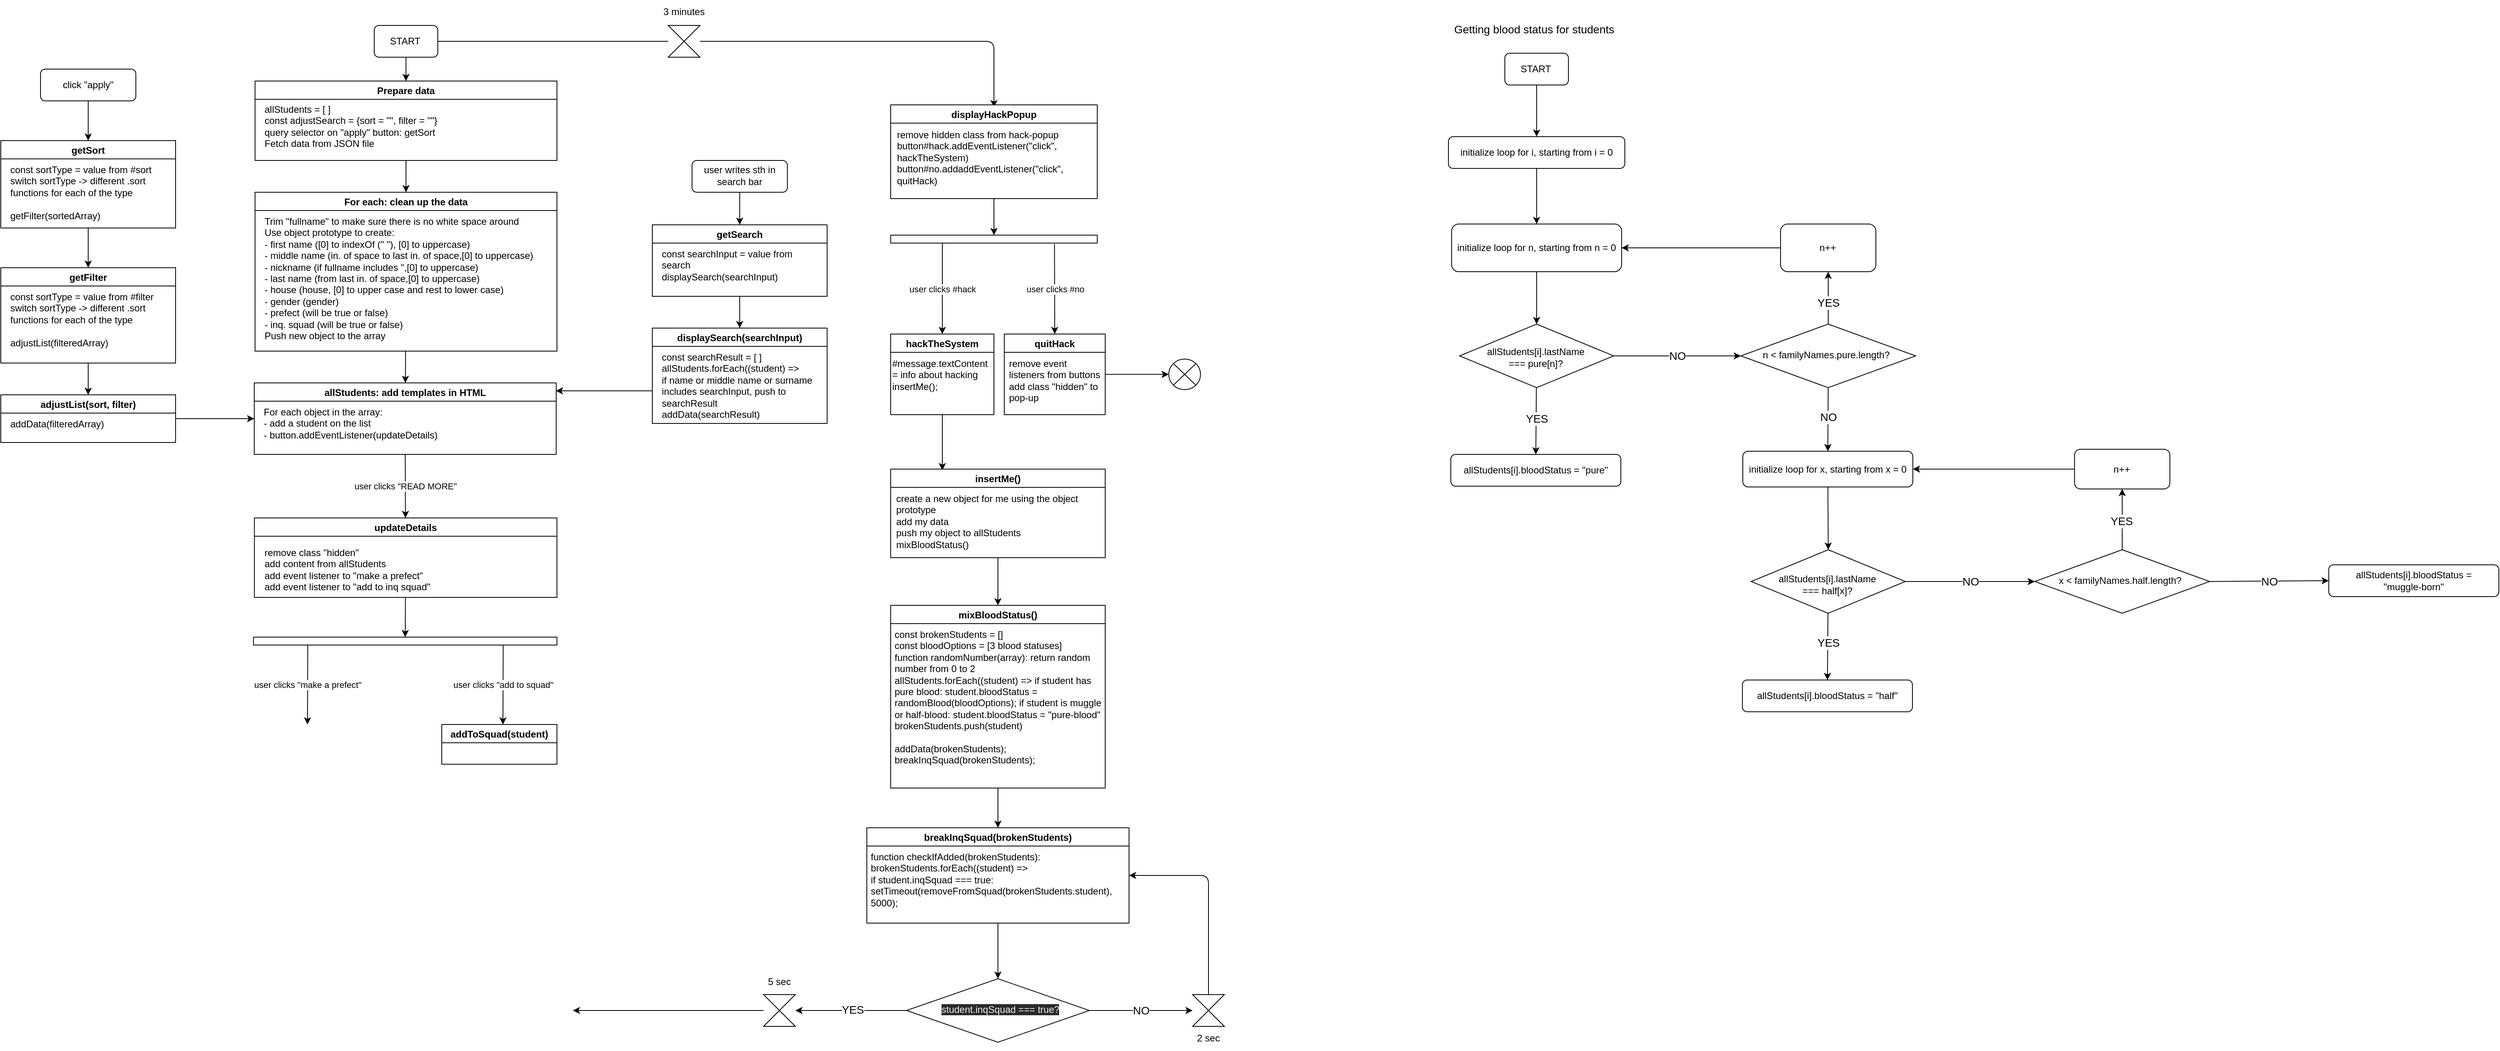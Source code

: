 <mxfile>
    <diagram id="p76yIHVkMcjjHIO2uy8P" name="Page-1">
        <mxGraphModel dx="607" dy="519" grid="1" gridSize="10" guides="1" tooltips="1" connect="1" arrows="1" fold="1" page="1" pageScale="1" pageWidth="2339" pageHeight="3300" math="0" shadow="0">
            <root>
                <mxCell id="0"/>
                <mxCell id="1" parent="0"/>
                <mxCell id="127" style="edgeStyle=none;html=1;startArrow=none;entryX=0.5;entryY=0.025;entryDx=0;entryDy=0;entryPerimeter=0;" edge="1" parent="1" source="128" target="131">
                    <mxGeometry relative="1" as="geometry">
                        <mxPoint x="1290" y="140" as="targetPoint"/>
                        <Array as="points">
                            <mxPoint x="1290" y="70"/>
                        </Array>
                    </mxGeometry>
                </mxCell>
                <mxCell id="3" value="" style="rounded=1;whiteSpace=wrap;html=1;" parent="1" vertex="1">
                    <mxGeometry x="510" y="50" width="80" height="40" as="geometry"/>
                </mxCell>
                <mxCell id="4" value="START" style="text;html=1;strokeColor=none;fillColor=none;align=center;verticalAlign=middle;whiteSpace=wrap;rounded=0;" parent="1" vertex="1">
                    <mxGeometry x="519" y="55" width="60" height="30" as="geometry"/>
                </mxCell>
                <mxCell id="5" value="" style="endArrow=classic;html=1;exitX=0.5;exitY=1;exitDx=0;exitDy=0;" parent="1" source="3" target="6" edge="1">
                    <mxGeometry width="50" height="50" relative="1" as="geometry">
                        <mxPoint x="550" y="250" as="sourcePoint"/>
                        <mxPoint x="550" y="170" as="targetPoint"/>
                    </mxGeometry>
                </mxCell>
                <mxCell id="8" style="edgeStyle=none;html=1;" parent="1" source="6" target="9" edge="1">
                    <mxGeometry relative="1" as="geometry">
                        <mxPoint x="550" y="270" as="targetPoint"/>
                    </mxGeometry>
                </mxCell>
                <mxCell id="6" value="Prepare data" style="swimlane;" parent="1" vertex="1">
                    <mxGeometry x="360" y="120" width="380" height="100" as="geometry"/>
                </mxCell>
                <mxCell id="7" value="allStudents = [ ]&lt;br&gt;const adjustSearch = {sort = &quot;&quot;, filter = &quot;&quot;}&lt;br&gt;query selector on &quot;apply&quot; button: getSort&lt;br&gt;Fetch data from JSON file" style="text;html=1;strokeColor=none;fillColor=none;align=left;verticalAlign=top;whiteSpace=wrap;rounded=0;" parent="6" vertex="1">
                    <mxGeometry x="10" y="22" width="360" height="68" as="geometry"/>
                </mxCell>
                <mxCell id="12" style="edgeStyle=none;html=1;" parent="1" source="9" target="13" edge="1">
                    <mxGeometry relative="1" as="geometry">
                        <mxPoint x="550" y="490" as="targetPoint"/>
                    </mxGeometry>
                </mxCell>
                <mxCell id="9" value="For each: clean up the data" style="swimlane;" parent="1" vertex="1">
                    <mxGeometry x="360" y="260" width="380" height="200" as="geometry"/>
                </mxCell>
                <mxCell id="11" value="Trim &quot;fullname&quot; to make sure there is no white space around&lt;br&gt;Use object prototype to create:&lt;br&gt;- first name ([0] to indexOf (&quot; &quot;), [0] to uppercase)&lt;br&gt;- middle name (in. of space to last in. of space,[0] to uppercase)&lt;br&gt;- nickname (if fullname includes &quot;,[0] to uppercase)&lt;br&gt;- last name (from last in. of space,[0] to uppercase)&lt;br&gt;- house (house, [0] to upper case and rest to lower case)&lt;br&gt;- gender (gender)&lt;br&gt;- prefect (will be true or false)&lt;br&gt;- inq. squad (will be true or false)&lt;br&gt;Push new object to the array" style="text;html=1;strokeColor=none;fillColor=none;align=left;verticalAlign=top;whiteSpace=wrap;rounded=0;" parent="9" vertex="1">
                    <mxGeometry x="10" y="23" width="361" height="170" as="geometry"/>
                </mxCell>
                <mxCell id="13" value="allStudents: add templates in HTML" style="swimlane;" parent="1" vertex="1">
                    <mxGeometry x="359" y="500" width="380" height="90" as="geometry"/>
                </mxCell>
                <mxCell id="14" value="&lt;font face=&quot;helvetica&quot;&gt;For each object in the array:&lt;br&gt;- add a student on the list&lt;br&gt;- button.addEventListener(updateDetails)&lt;br&gt;&lt;/font&gt;" style="text;whiteSpace=wrap;html=1;" parent="13" vertex="1">
                    <mxGeometry x="10" y="23" width="360" height="57" as="geometry"/>
                </mxCell>
                <mxCell id="19" value="" style="endArrow=classic;html=1;exitX=0.5;exitY=1;exitDx=0;exitDy=0;" parent="1" source="13" target="22" edge="1">
                    <mxGeometry relative="1" as="geometry">
                        <mxPoint x="550" y="640" as="sourcePoint"/>
                        <mxPoint x="549.6" y="700" as="targetPoint"/>
                    </mxGeometry>
                </mxCell>
                <mxCell id="20" value="user clicks &quot;READ MORE&quot;" style="edgeLabel;resizable=0;html=1;align=center;verticalAlign=middle;" parent="19" connectable="0" vertex="1">
                    <mxGeometry relative="1" as="geometry"/>
                </mxCell>
                <mxCell id="55" style="edgeStyle=none;html=1;entryX=0.5;entryY=0;entryDx=0;entryDy=0;" parent="1" source="22" target="57" edge="1">
                    <mxGeometry relative="1" as="geometry">
                        <mxPoint x="550" y="810" as="targetPoint"/>
                    </mxGeometry>
                </mxCell>
                <mxCell id="22" value="updateDetails" style="swimlane;" parent="1" vertex="1">
                    <mxGeometry x="359.2" y="670" width="380.8" height="100" as="geometry"/>
                </mxCell>
                <mxCell id="23" value="remove class &quot;hidden&quot;&lt;br&gt;add content from allStudents&lt;br&gt;add event listener to &quot;make a prefect&quot;&lt;br&gt;add event listener to &quot;add to inq squad&quot;" style="text;html=1;strokeColor=none;fillColor=none;align=left;verticalAlign=top;whiteSpace=wrap;rounded=0;" parent="22" vertex="1">
                    <mxGeometry x="10.8" y="30" width="359.2" height="60" as="geometry"/>
                </mxCell>
                <mxCell id="32" style="edgeStyle=none;html=1;entryX=0.5;entryY=0;entryDx=0;entryDy=0;" parent="1" source="30" target="33" edge="1">
                    <mxGeometry relative="1" as="geometry">
                        <mxPoint x="120" y="375" as="targetPoint"/>
                    </mxGeometry>
                </mxCell>
                <mxCell id="30" value="getSort" style="swimlane;" parent="1" vertex="1">
                    <mxGeometry x="40" y="195" width="220" height="110" as="geometry"/>
                </mxCell>
                <mxCell id="31" value="const sortType = value from #sort&lt;br&gt;switch sortType -&amp;gt; different .sort functions for each of the type&lt;br&gt;&lt;br&gt;getFilter(sortedArray)" style="text;html=1;strokeColor=none;fillColor=none;align=left;verticalAlign=top;whiteSpace=wrap;rounded=0;" parent="30" vertex="1">
                    <mxGeometry x="10" y="23" width="200" height="87" as="geometry"/>
                </mxCell>
                <mxCell id="35" style="edgeStyle=none;html=1;entryX=0.5;entryY=0;entryDx=0;entryDy=0;" parent="1" source="33" target="36" edge="1">
                    <mxGeometry relative="1" as="geometry">
                        <mxPoint x="120" y="555" as="targetPoint"/>
                    </mxGeometry>
                </mxCell>
                <mxCell id="33" value="getFilter" style="swimlane;" parent="1" vertex="1">
                    <mxGeometry x="40" y="355" width="220" height="120" as="geometry"/>
                </mxCell>
                <mxCell id="34" value="const sortType = value from #filter&lt;br&gt;switch sortType -&amp;gt; different .sort functions for each of the type&lt;br&gt;&lt;br&gt;adjustList(filteredArray)" style="text;html=1;strokeColor=none;fillColor=none;align=left;verticalAlign=top;whiteSpace=wrap;rounded=0;" parent="33" vertex="1">
                    <mxGeometry x="10" y="23" width="200" height="97" as="geometry"/>
                </mxCell>
                <mxCell id="42" style="edgeStyle=none;html=1;entryX=0;entryY=0.5;entryDx=0;entryDy=0;" parent="1" source="36" target="13" edge="1">
                    <mxGeometry relative="1" as="geometry"/>
                </mxCell>
                <mxCell id="36" value="adjustList(sort, filter)" style="swimlane;startSize=23;" parent="1" vertex="1">
                    <mxGeometry x="40" y="515" width="220" height="60" as="geometry"/>
                </mxCell>
                <mxCell id="37" value="addData(filteredArray)" style="text;html=1;strokeColor=none;fillColor=none;align=left;verticalAlign=top;whiteSpace=wrap;rounded=0;" parent="36" vertex="1">
                    <mxGeometry x="10" y="23" width="200" height="27" as="geometry"/>
                </mxCell>
                <mxCell id="41" style="edgeStyle=none;html=1;entryX=0.5;entryY=0;entryDx=0;entryDy=0;" parent="1" source="39" target="30" edge="1">
                    <mxGeometry relative="1" as="geometry"/>
                </mxCell>
                <mxCell id="39" value="" style="rounded=1;whiteSpace=wrap;html=1;" parent="1" vertex="1">
                    <mxGeometry x="90" y="105" width="120" height="40" as="geometry"/>
                </mxCell>
                <mxCell id="40" value="click &quot;apply&quot;" style="text;html=1;strokeColor=none;fillColor=none;align=center;verticalAlign=middle;whiteSpace=wrap;rounded=0;" parent="1" vertex="1">
                    <mxGeometry x="100" y="110" width="100" height="30" as="geometry"/>
                </mxCell>
                <mxCell id="43" style="edgeStyle=none;html=1;entryX=0.5;entryY=0;entryDx=0;entryDy=0;" parent="1" edge="1">
                    <mxGeometry relative="1" as="geometry">
                        <mxPoint x="970" y="431" as="targetPoint"/>
                        <mxPoint x="970" y="391" as="sourcePoint"/>
                    </mxGeometry>
                </mxCell>
                <mxCell id="44" value="getSearch" style="swimlane;" parent="1" vertex="1">
                    <mxGeometry x="860" y="301" width="220" height="90" as="geometry"/>
                </mxCell>
                <mxCell id="45" value="const searchInput = value from search&lt;br&gt;displaySearch(searchInput)" style="text;html=1;strokeColor=none;fillColor=none;align=left;verticalAlign=top;whiteSpace=wrap;rounded=0;" parent="44" vertex="1">
                    <mxGeometry x="10" y="23" width="200" height="70" as="geometry"/>
                </mxCell>
                <mxCell id="54" style="edgeStyle=none;html=1;entryX=0.999;entryY=0.111;entryDx=0;entryDy=0;entryPerimeter=0;" parent="1" target="13" edge="1">
                    <mxGeometry relative="1" as="geometry">
                        <mxPoint x="860" y="510" as="sourcePoint"/>
                        <mxPoint x="750" y="510" as="targetPoint"/>
                    </mxGeometry>
                </mxCell>
                <mxCell id="47" value="displaySearch(searchInput)" style="swimlane;" parent="1" vertex="1">
                    <mxGeometry x="860" y="431" width="220" height="120" as="geometry"/>
                </mxCell>
                <mxCell id="48" value="const searchResult = [ ]&lt;br&gt;allStudents.forEach((student) =&amp;gt;&lt;br&gt;if name or middle name or surname includes searchInput, push to searchResult&lt;br&gt;addData(searchResult)" style="text;html=1;strokeColor=none;fillColor=none;align=left;verticalAlign=top;whiteSpace=wrap;rounded=0;" parent="47" vertex="1">
                    <mxGeometry x="10" y="23" width="200" height="97" as="geometry"/>
                </mxCell>
                <mxCell id="51" style="edgeStyle=none;html=1;entryX=0.5;entryY=0;entryDx=0;entryDy=0;" parent="1" source="52" edge="1">
                    <mxGeometry relative="1" as="geometry">
                        <mxPoint x="970" y="301" as="targetPoint"/>
                    </mxGeometry>
                </mxCell>
                <mxCell id="52" value="" style="rounded=1;whiteSpace=wrap;html=1;" parent="1" vertex="1">
                    <mxGeometry x="910" y="220" width="120" height="40" as="geometry"/>
                </mxCell>
                <mxCell id="53" value="user writes sth in search bar" style="text;html=1;strokeColor=none;fillColor=none;align=center;verticalAlign=middle;whiteSpace=wrap;rounded=0;" parent="1" vertex="1">
                    <mxGeometry x="920" y="224" width="100" height="30" as="geometry"/>
                </mxCell>
                <mxCell id="57" value="" style="rounded=0;whiteSpace=wrap;html=1;" parent="1" vertex="1">
                    <mxGeometry x="358" y="820" width="382" height="10" as="geometry"/>
                </mxCell>
                <mxCell id="58" value="" style="endArrow=classic;html=1;exitX=0.137;exitY=1;exitDx=0;exitDy=0;exitPerimeter=0;" parent="1" edge="1">
                    <mxGeometry relative="1" as="geometry">
                        <mxPoint x="426.334" y="830" as="sourcePoint"/>
                        <mxPoint x="426" y="930" as="targetPoint"/>
                    </mxGeometry>
                </mxCell>
                <mxCell id="59" value="user clicks &quot;make a prefect&quot;" style="edgeLabel;resizable=0;html=1;align=center;verticalAlign=middle;" parent="58" connectable="0" vertex="1">
                    <mxGeometry relative="1" as="geometry"/>
                </mxCell>
                <mxCell id="60" value="" style="endArrow=classic;html=1;exitX=0.137;exitY=1;exitDx=0;exitDy=0;exitPerimeter=0;" parent="1" edge="1">
                    <mxGeometry relative="1" as="geometry">
                        <mxPoint x="672.334" y="830" as="sourcePoint"/>
                        <mxPoint x="672.0" y="930" as="targetPoint"/>
                    </mxGeometry>
                </mxCell>
                <mxCell id="61" value="user clicks &quot;add to squad&quot;" style="edgeLabel;resizable=0;html=1;align=center;verticalAlign=middle;" parent="60" connectable="0" vertex="1">
                    <mxGeometry relative="1" as="geometry"/>
                </mxCell>
                <mxCell id="62" value="&lt;font style=&quot;font-size: 14px&quot;&gt;Getting blood status for students&lt;/font&gt;" style="text;html=1;strokeColor=none;fillColor=none;align=center;verticalAlign=middle;whiteSpace=wrap;rounded=0;" parent="1" vertex="1">
                    <mxGeometry x="1860" y="40" width="220" height="30" as="geometry"/>
                </mxCell>
                <mxCell id="66" style="edgeStyle=none;html=1;fontSize=14;entryX=0.5;entryY=0;entryDx=0;entryDy=0;" parent="1" source="64" target="68" edge="1">
                    <mxGeometry relative="1" as="geometry">
                        <mxPoint x="1970" y="180" as="targetPoint"/>
                    </mxGeometry>
                </mxCell>
                <mxCell id="64" value="" style="rounded=1;whiteSpace=wrap;html=1;" parent="1" vertex="1">
                    <mxGeometry x="1933" y="85" width="80" height="40" as="geometry"/>
                </mxCell>
                <mxCell id="65" value="START" style="text;html=1;strokeColor=none;fillColor=none;align=center;verticalAlign=middle;whiteSpace=wrap;rounded=0;" parent="1" vertex="1">
                    <mxGeometry x="1942" y="90" width="60" height="30" as="geometry"/>
                </mxCell>
                <mxCell id="70" style="edgeStyle=none;html=1;fontSize=14;entryX=0.5;entryY=0;entryDx=0;entryDy=0;" parent="1" source="68" target="71" edge="1">
                    <mxGeometry relative="1" as="geometry">
                        <mxPoint x="1973" y="290" as="targetPoint"/>
                    </mxGeometry>
                </mxCell>
                <mxCell id="68" value="" style="rounded=1;whiteSpace=wrap;html=1;" parent="1" vertex="1">
                    <mxGeometry x="1862" y="190" width="222" height="40" as="geometry"/>
                </mxCell>
                <mxCell id="69" value="initialize loop for i, starting from i = 0" style="text;html=1;strokeColor=none;fillColor=none;align=center;verticalAlign=middle;whiteSpace=wrap;rounded=0;" parent="1" vertex="1">
                    <mxGeometry x="1866" y="195" width="214" height="30" as="geometry"/>
                </mxCell>
                <mxCell id="74" style="edgeStyle=none;html=1;fontSize=14;entryX=0.5;entryY=0;entryDx=0;entryDy=0;" parent="1" source="71" target="77" edge="1">
                    <mxGeometry relative="1" as="geometry">
                        <mxPoint x="1973" y="420" as="targetPoint"/>
                    </mxGeometry>
                </mxCell>
                <mxCell id="71" value="" style="rounded=1;whiteSpace=wrap;html=1;fontSize=14;" parent="1" vertex="1">
                    <mxGeometry x="1866" y="300" width="214" height="60" as="geometry"/>
                </mxCell>
                <mxCell id="73" value="initialize loop for n, starting from n = 0" style="text;html=1;strokeColor=none;fillColor=none;align=center;verticalAlign=middle;whiteSpace=wrap;rounded=0;" parent="1" vertex="1">
                    <mxGeometry x="1866" y="303" width="214" height="53" as="geometry"/>
                </mxCell>
                <mxCell id="77" value="" style="rhombus;whiteSpace=wrap;html=1;fontSize=14;" parent="1" vertex="1">
                    <mxGeometry x="1876" y="426" width="194" height="80" as="geometry"/>
                </mxCell>
                <mxCell id="78" value="allStudents[i].lastName === pure[n]?" style="text;html=1;strokeColor=none;fillColor=none;align=center;verticalAlign=middle;whiteSpace=wrap;rounded=0;" parent="1" vertex="1">
                    <mxGeometry x="1905" y="441" width="134" height="53" as="geometry"/>
                </mxCell>
                <mxCell id="79" value="" style="endArrow=classic;html=1;fontSize=14;entryX=0.5;entryY=0;entryDx=0;entryDy=0;" parent="1" source="77" target="81" edge="1">
                    <mxGeometry relative="1" as="geometry">
                        <mxPoint x="1972.71" y="508" as="sourcePoint"/>
                        <mxPoint x="1972.71" y="582" as="targetPoint"/>
                    </mxGeometry>
                </mxCell>
                <mxCell id="80" value="YES" style="edgeLabel;resizable=0;html=1;align=center;verticalAlign=middle;fontSize=14;" parent="79" connectable="0" vertex="1">
                    <mxGeometry relative="1" as="geometry">
                        <mxPoint y="-3" as="offset"/>
                    </mxGeometry>
                </mxCell>
                <mxCell id="81" value="" style="rounded=1;whiteSpace=wrap;html=1;fontSize=14;" parent="1" vertex="1">
                    <mxGeometry x="1865" y="590" width="214" height="40" as="geometry"/>
                </mxCell>
                <mxCell id="82" value="allStudents[i].bloodStatus = &quot;pure&quot;" style="text;html=1;strokeColor=none;fillColor=none;align=center;verticalAlign=middle;whiteSpace=wrap;rounded=0;" parent="1" vertex="1">
                    <mxGeometry x="1877" y="591" width="190" height="37" as="geometry"/>
                </mxCell>
                <mxCell id="83" value="" style="endArrow=classic;html=1;fontSize=14;exitX=1;exitY=0.5;exitDx=0;exitDy=0;entryX=0;entryY=0.5;entryDx=0;entryDy=0;" parent="1" source="77" target="88" edge="1">
                    <mxGeometry relative="1" as="geometry">
                        <mxPoint x="2079" y="465.41" as="sourcePoint"/>
                        <mxPoint x="2220" y="466" as="targetPoint"/>
                    </mxGeometry>
                </mxCell>
                <mxCell id="84" value="NO" style="edgeLabel;resizable=0;html=1;align=center;verticalAlign=middle;fontSize=14;" parent="83" connectable="0" vertex="1">
                    <mxGeometry relative="1" as="geometry"/>
                </mxCell>
                <mxCell id="112" style="edgeStyle=none;html=1;entryX=0.5;entryY=0;entryDx=0;entryDy=0;fontSize=14;" parent="1" source="85" target="104" edge="1">
                    <mxGeometry relative="1" as="geometry"/>
                </mxCell>
                <mxCell id="85" value="" style="rounded=1;whiteSpace=wrap;html=1;fontSize=14;" parent="1" vertex="1">
                    <mxGeometry x="2232.5" y="586" width="214" height="45" as="geometry"/>
                </mxCell>
                <mxCell id="87" value="initialize loop for x, starting from x = 0" style="text;html=1;strokeColor=none;fillColor=none;align=center;verticalAlign=middle;whiteSpace=wrap;rounded=0;" parent="1" vertex="1">
                    <mxGeometry x="2239" y="596" width="201" height="25" as="geometry"/>
                </mxCell>
                <mxCell id="90" style="edgeStyle=none;html=1;fontSize=14;entryX=0.5;entryY=1;entryDx=0;entryDy=0;" parent="1" source="88" target="92" edge="1">
                    <mxGeometry relative="1" as="geometry">
                        <mxPoint x="2340" y="360" as="targetPoint"/>
                    </mxGeometry>
                </mxCell>
                <mxCell id="88" value="" style="rhombus;whiteSpace=wrap;html=1;fontSize=14;" parent="1" vertex="1">
                    <mxGeometry x="2230" y="426" width="220" height="80" as="geometry"/>
                </mxCell>
                <mxCell id="89" value="n &amp;lt; familyNames.pure.length?" style="text;html=1;strokeColor=none;fillColor=none;align=center;verticalAlign=middle;whiteSpace=wrap;rounded=0;" parent="1" vertex="1">
                    <mxGeometry x="2247" y="438.5" width="181" height="53" as="geometry"/>
                </mxCell>
                <mxCell id="91" value="YES" style="edgeLabel;resizable=0;html=1;align=center;verticalAlign=middle;fontSize=14;" parent="1" connectable="0" vertex="1">
                    <mxGeometry x="2347" y="400" as="geometry">
                        <mxPoint x="-7" y="-1" as="offset"/>
                    </mxGeometry>
                </mxCell>
                <mxCell id="94" style="edgeStyle=none;html=1;entryX=1;entryY=0.5;entryDx=0;entryDy=0;fontSize=14;" parent="1" source="92" target="71" edge="1">
                    <mxGeometry relative="1" as="geometry"/>
                </mxCell>
                <mxCell id="92" value="" style="rounded=1;whiteSpace=wrap;html=1;fontSize=14;" parent="1" vertex="1">
                    <mxGeometry x="2280" y="300" width="120" height="60" as="geometry"/>
                </mxCell>
                <mxCell id="93" value="n++" style="text;html=1;strokeColor=none;fillColor=none;align=center;verticalAlign=middle;whiteSpace=wrap;rounded=0;" parent="1" vertex="1">
                    <mxGeometry x="2294" y="303" width="91" height="53" as="geometry"/>
                </mxCell>
                <mxCell id="95" value="" style="endArrow=classic;html=1;fontSize=14;entryX=0.5;entryY=0;entryDx=0;entryDy=0;exitX=0.5;exitY=1;exitDx=0;exitDy=0;" parent="1" source="88" target="85" edge="1">
                    <mxGeometry relative="1" as="geometry">
                        <mxPoint x="2340.338" y="506.867" as="sourcePoint"/>
                        <mxPoint x="2339.66" y="591" as="targetPoint"/>
                    </mxGeometry>
                </mxCell>
                <mxCell id="96" value="NO" style="edgeLabel;resizable=0;html=1;align=center;verticalAlign=middle;fontSize=14;" parent="95" connectable="0" vertex="1">
                    <mxGeometry relative="1" as="geometry">
                        <mxPoint y="-3" as="offset"/>
                    </mxGeometry>
                </mxCell>
                <mxCell id="104" value="" style="rhombus;whiteSpace=wrap;html=1;fontSize=14;" parent="1" vertex="1">
                    <mxGeometry x="2243" y="710" width="194" height="80" as="geometry"/>
                </mxCell>
                <mxCell id="105" value="allStudents[i].lastName === half[x]?" style="text;html=1;strokeColor=none;fillColor=none;align=center;verticalAlign=middle;whiteSpace=wrap;rounded=0;" parent="1" vertex="1">
                    <mxGeometry x="2272" y="727" width="134" height="53" as="geometry"/>
                </mxCell>
                <mxCell id="106" value="" style="endArrow=classic;html=1;fontSize=14;entryX=0.5;entryY=0;entryDx=0;entryDy=0;" parent="1" source="104" target="108" edge="1">
                    <mxGeometry relative="1" as="geometry">
                        <mxPoint x="2337.71" y="792" as="sourcePoint"/>
                        <mxPoint x="2337.71" y="866" as="targetPoint"/>
                    </mxGeometry>
                </mxCell>
                <mxCell id="107" value="YES" style="edgeLabel;resizable=0;html=1;align=center;verticalAlign=middle;fontSize=14;" parent="106" connectable="0" vertex="1">
                    <mxGeometry relative="1" as="geometry">
                        <mxPoint y="-5" as="offset"/>
                    </mxGeometry>
                </mxCell>
                <mxCell id="108" value="" style="rounded=1;whiteSpace=wrap;html=1;fontSize=14;" parent="1" vertex="1">
                    <mxGeometry x="2232" y="874" width="214" height="40" as="geometry"/>
                </mxCell>
                <mxCell id="109" value="allStudents[i].bloodStatus = &quot;half&quot;" style="text;html=1;strokeColor=none;fillColor=none;align=center;verticalAlign=middle;whiteSpace=wrap;rounded=0;" parent="1" vertex="1">
                    <mxGeometry x="2244" y="875" width="190" height="37" as="geometry"/>
                </mxCell>
                <mxCell id="110" value="" style="endArrow=classic;html=1;fontSize=14;exitX=1;exitY=0.5;exitDx=0;exitDy=0;entryX=0;entryY=0.5;entryDx=0;entryDy=0;" parent="1" source="104" target="115" edge="1">
                    <mxGeometry relative="1" as="geometry">
                        <mxPoint x="2444" y="749.41" as="sourcePoint"/>
                        <mxPoint x="2595" y="750" as="targetPoint"/>
                    </mxGeometry>
                </mxCell>
                <mxCell id="111" value="NO" style="edgeLabel;resizable=0;html=1;align=center;verticalAlign=middle;fontSize=14;" parent="110" connectable="0" vertex="1">
                    <mxGeometry relative="1" as="geometry"/>
                </mxCell>
                <mxCell id="115" value="" style="rhombus;whiteSpace=wrap;html=1;fontSize=14;" parent="1" vertex="1">
                    <mxGeometry x="2600" y="710" width="220" height="80" as="geometry"/>
                </mxCell>
                <mxCell id="116" value="x &amp;lt; familyNames.half.length?" style="text;html=1;strokeColor=none;fillColor=none;align=center;verticalAlign=middle;whiteSpace=wrap;rounded=0;" parent="1" vertex="1">
                    <mxGeometry x="2617" y="722.5" width="181" height="53" as="geometry"/>
                </mxCell>
                <mxCell id="117" value="" style="endArrow=classic;html=1;fontSize=14;exitX=0.5;exitY=0;exitDx=0;exitDy=0;entryX=0.5;entryY=1;entryDx=0;entryDy=0;" parent="1" source="115" target="124" edge="1">
                    <mxGeometry relative="1" as="geometry">
                        <mxPoint x="2710.5" y="675" as="sourcePoint"/>
                        <mxPoint x="2711" y="640" as="targetPoint"/>
                    </mxGeometry>
                </mxCell>
                <mxCell id="118" value="YES" style="edgeLabel;resizable=0;html=1;align=center;verticalAlign=middle;fontSize=14;" parent="117" connectable="0" vertex="1">
                    <mxGeometry relative="1" as="geometry">
                        <mxPoint x="-1" y="2" as="offset"/>
                    </mxGeometry>
                </mxCell>
                <mxCell id="119" value="" style="endArrow=classic;html=1;fontSize=14;exitX=1;exitY=0.5;exitDx=0;exitDy=0;entryX=0;entryY=0.5;entryDx=0;entryDy=0;" parent="1" source="115" target="121" edge="1">
                    <mxGeometry relative="1" as="geometry">
                        <mxPoint x="2830" y="749.71" as="sourcePoint"/>
                        <mxPoint x="2960" y="750" as="targetPoint"/>
                    </mxGeometry>
                </mxCell>
                <mxCell id="120" value="NO" style="edgeLabel;resizable=0;html=1;align=center;verticalAlign=middle;fontSize=14;" parent="119" connectable="0" vertex="1">
                    <mxGeometry relative="1" as="geometry"/>
                </mxCell>
                <mxCell id="121" value="" style="rounded=1;whiteSpace=wrap;html=1;fontSize=14;" parent="1" vertex="1">
                    <mxGeometry x="2970" y="729" width="214" height="40" as="geometry"/>
                </mxCell>
                <mxCell id="122" value="allStudents[i].bloodStatus = &quot;muggle-born&quot;" style="text;html=1;strokeColor=none;fillColor=none;align=center;verticalAlign=middle;whiteSpace=wrap;rounded=0;" parent="1" vertex="1">
                    <mxGeometry x="2982" y="730" width="190" height="37" as="geometry"/>
                </mxCell>
                <mxCell id="123" style="edgeStyle=none;html=1;entryX=1;entryY=0.5;entryDx=0;entryDy=0;fontSize=14;" parent="1" source="124" target="85" edge="1">
                    <mxGeometry relative="1" as="geometry">
                        <mxPoint x="2450" y="600" as="targetPoint"/>
                    </mxGeometry>
                </mxCell>
                <mxCell id="124" value="" style="rounded=1;whiteSpace=wrap;html=1;fontSize=14;" parent="1" vertex="1">
                    <mxGeometry x="2650" y="583.5" width="120" height="50" as="geometry"/>
                </mxCell>
                <mxCell id="125" value="n++" style="text;html=1;strokeColor=none;fillColor=none;align=center;verticalAlign=middle;whiteSpace=wrap;rounded=0;" parent="1" vertex="1">
                    <mxGeometry x="2664" y="590.5" width="91" height="36" as="geometry"/>
                </mxCell>
                <mxCell id="128" value="" style="shape=collate;whiteSpace=wrap;html=1;" vertex="1" parent="1">
                    <mxGeometry x="880" y="50" width="40" height="40" as="geometry"/>
                </mxCell>
                <mxCell id="129" value="" style="edgeStyle=none;html=1;endArrow=none;" edge="1" parent="1" source="3" target="128">
                    <mxGeometry relative="1" as="geometry">
                        <mxPoint x="1290" y="70" as="targetPoint"/>
                        <mxPoint x="590" y="70" as="sourcePoint"/>
                    </mxGeometry>
                </mxCell>
                <mxCell id="130" value="3 minutes" style="text;html=1;strokeColor=none;fillColor=none;align=center;verticalAlign=middle;whiteSpace=wrap;rounded=0;" vertex="1" parent="1">
                    <mxGeometry x="870" y="18" width="60" height="30" as="geometry"/>
                </mxCell>
                <mxCell id="134" style="edgeStyle=none;html=1;entryX=0.5;entryY=0;entryDx=0;entryDy=0;" edge="1" parent="1" source="131" target="133">
                    <mxGeometry relative="1" as="geometry"/>
                </mxCell>
                <mxCell id="131" value="displayHackPopup" style="swimlane;" vertex="1" parent="1">
                    <mxGeometry x="1160" y="150" width="260" height="118" as="geometry"/>
                </mxCell>
                <mxCell id="132" value="remove hidden class from hack-popup&lt;br&gt;button#hack.addEventListener(&quot;click&quot;, hackTheSystem)&lt;br&gt;button#no.addaddEventListener(&quot;click&quot;, quitHack)" style="text;html=1;strokeColor=none;fillColor=none;align=left;verticalAlign=top;whiteSpace=wrap;rounded=0;" vertex="1" parent="131">
                    <mxGeometry x="5.5" y="24" width="247.5" height="85" as="geometry"/>
                </mxCell>
                <mxCell id="133" value="" style="rounded=0;whiteSpace=wrap;html=1;" vertex="1" parent="1">
                    <mxGeometry x="1160" y="314" width="260" height="10" as="geometry"/>
                </mxCell>
                <mxCell id="135" value="" style="endArrow=classic;html=1;exitX=0.25;exitY=1;exitDx=0;exitDy=0;entryX=0.5;entryY=0;entryDx=0;entryDy=0;" edge="1" parent="1" source="133" target="139">
                    <mxGeometry relative="1" as="geometry">
                        <mxPoint x="1226.0" y="324" as="sourcePoint"/>
                        <mxPoint x="1226" y="431" as="targetPoint"/>
                    </mxGeometry>
                </mxCell>
                <mxCell id="136" value="user clicks #hack" style="edgeLabel;resizable=0;html=1;align=center;verticalAlign=middle;" connectable="0" vertex="1" parent="135">
                    <mxGeometry relative="1" as="geometry"/>
                </mxCell>
                <mxCell id="137" value="" style="endArrow=classic;html=1;entryX=0.5;entryY=0;entryDx=0;entryDy=0;exitX=0.793;exitY=1.11;exitDx=0;exitDy=0;exitPerimeter=0;" edge="1" parent="1" source="133" target="140">
                    <mxGeometry relative="1" as="geometry">
                        <mxPoint x="1363" y="330" as="sourcePoint"/>
                        <mxPoint x="1360" y="431.0" as="targetPoint"/>
                    </mxGeometry>
                </mxCell>
                <mxCell id="138" value="user clicks #no" style="edgeLabel;resizable=0;html=1;align=center;verticalAlign=middle;" connectable="0" vertex="1" parent="137">
                    <mxGeometry relative="1" as="geometry"/>
                </mxCell>
                <mxCell id="143" style="edgeStyle=none;html=1;" edge="1" parent="1" source="139">
                    <mxGeometry relative="1" as="geometry">
                        <mxPoint x="1225" y="610" as="targetPoint"/>
                    </mxGeometry>
                </mxCell>
                <mxCell id="139" value="hackTheSystem" style="swimlane;" vertex="1" parent="1">
                    <mxGeometry x="1160" y="438.5" width="130" height="101.5" as="geometry"/>
                </mxCell>
                <mxCell id="141" value="#message.textContent = info about hacking&lt;br&gt;insertMe();" style="text;html=1;strokeColor=none;fillColor=none;align=left;verticalAlign=top;whiteSpace=wrap;rounded=0;" vertex="1" parent="139">
                    <mxGeometry y="23.25" width="130" height="56.75" as="geometry"/>
                </mxCell>
                <mxCell id="173" style="edgeStyle=none;html=1;" edge="1" parent="1" source="140" target="174">
                    <mxGeometry relative="1" as="geometry">
                        <mxPoint x="1490" y="489.25" as="targetPoint"/>
                    </mxGeometry>
                </mxCell>
                <mxCell id="140" value="quitHack" style="swimlane;" vertex="1" parent="1">
                    <mxGeometry x="1303" y="438.5" width="127" height="101.5" as="geometry"/>
                </mxCell>
                <mxCell id="142" value="remove event listeners from buttons&lt;br&gt;add class &quot;hidden&quot; to pop-up" style="text;html=1;strokeColor=none;fillColor=none;align=left;verticalAlign=top;whiteSpace=wrap;rounded=0;" vertex="1" parent="140">
                    <mxGeometry x="4" y="23.25" width="120" height="66.75" as="geometry"/>
                </mxCell>
                <mxCell id="148" style="edgeStyle=none;html=1;entryX=0.5;entryY=0;entryDx=0;entryDy=0;" edge="1" parent="1" source="145" target="149">
                    <mxGeometry relative="1" as="geometry">
                        <mxPoint x="1255" y="770" as="targetPoint"/>
                    </mxGeometry>
                </mxCell>
                <mxCell id="145" value="insertMe()" style="swimlane;" vertex="1" parent="1">
                    <mxGeometry x="1160" y="608.5" width="270" height="111.5" as="geometry"/>
                </mxCell>
                <mxCell id="146" value="create a new object for me using the object prototype&lt;br&gt;add my data&lt;br&gt;push my object to allStudents&lt;br&gt;mixBloodStatus()" style="text;html=1;strokeColor=none;fillColor=none;align=left;verticalAlign=top;whiteSpace=wrap;rounded=0;" vertex="1" parent="145">
                    <mxGeometry x="5" y="23.25" width="265" height="86.75" as="geometry"/>
                </mxCell>
                <mxCell id="151" style="edgeStyle=none;html=1;entryX=0.5;entryY=0;entryDx=0;entryDy=0;" edge="1" parent="1" source="149" target="152">
                    <mxGeometry relative="1" as="geometry">
                        <mxPoint x="1295" y="1050" as="targetPoint"/>
                    </mxGeometry>
                </mxCell>
                <mxCell id="149" value="mixBloodStatus()" style="swimlane;" vertex="1" parent="1">
                    <mxGeometry x="1160" y="780" width="270" height="230" as="geometry"/>
                </mxCell>
                <mxCell id="150" value="const brokenStudents = []&lt;br&gt;const bloodOptions = [3 blood statuses]&lt;br&gt;function randomNumber(array): return random number from 0 to 2&lt;br&gt;allStudents.forEach((student) =&amp;gt; if student has pure blood: student.bloodStatus = randomBlood(bloodOptions); if student is muggle or half-blood: student.bloodStatus = &quot;pure-blood&quot;&lt;br&gt;brokenStudents.push(student)&lt;br&gt;&lt;br&gt;addData(brokenStudents);&lt;br&gt;breakInqSquad(brokenStudents);" style="text;html=1;strokeColor=none;fillColor=none;align=left;verticalAlign=top;whiteSpace=wrap;rounded=0;" vertex="1" parent="149">
                    <mxGeometry x="3" y="23.25" width="267" height="186.75" as="geometry"/>
                </mxCell>
                <mxCell id="160" style="edgeStyle=none;html=1;entryX=0.5;entryY=0;entryDx=0;entryDy=0;" edge="1" parent="1" source="152" target="157">
                    <mxGeometry relative="1" as="geometry"/>
                </mxCell>
                <mxCell id="152" value="breakInqSquad(brokenStudents)" style="swimlane;startSize=23;" vertex="1" parent="1">
                    <mxGeometry x="1130" y="1060" width="330" height="120" as="geometry"/>
                </mxCell>
                <mxCell id="153" value="function checkIfAdded(brokenStudents):&lt;br&gt;brokenStudents.forEach((student) =&amp;gt;&amp;nbsp;&lt;br&gt;if student.inqSquad === true: setTimeout(removeFromSquad(brokenStudents.student), 5000);&lt;br&gt;" style="text;html=1;strokeColor=none;fillColor=none;align=left;verticalAlign=top;whiteSpace=wrap;rounded=0;" vertex="1" parent="152">
                    <mxGeometry x="3" y="23.25" width="317" height="96.75" as="geometry"/>
                </mxCell>
                <mxCell id="156" value="addToSquad(student)" style="swimlane;" vertex="1" parent="1">
                    <mxGeometry x="595" y="930" width="145" height="50" as="geometry"/>
                </mxCell>
                <mxCell id="157" value="" style="rhombus;whiteSpace=wrap;html=1;" vertex="1" parent="1">
                    <mxGeometry x="1180" y="1250" width="230" height="80" as="geometry"/>
                </mxCell>
                <mxCell id="158" value="&lt;span style=&quot;color: rgb(240 , 240 , 240) ; font-family: &amp;#34;helvetica&amp;#34; ; font-size: 12px ; font-style: normal ; font-weight: 400 ; letter-spacing: normal ; text-align: left ; text-indent: 0px ; text-transform: none ; word-spacing: 0px ; background-color: rgb(42 , 42 , 42) ; display: inline ; float: none&quot;&gt;student.inqSquad === true?&lt;/span&gt;" style="text;whiteSpace=wrap;html=1;" vertex="1" parent="1">
                    <mxGeometry x="1222" y="1275" width="170" height="30" as="geometry"/>
                </mxCell>
                <mxCell id="161" value="" style="endArrow=classic;html=1;fontSize=14;entryX=1;entryY=0.5;entryDx=0;entryDy=0;exitX=0;exitY=0.5;exitDx=0;exitDy=0;" edge="1" parent="1" source="157" target="163">
                    <mxGeometry relative="1" as="geometry">
                        <mxPoint x="1160" y="1289.58" as="sourcePoint"/>
                        <mxPoint x="1070" y="1289.71" as="targetPoint"/>
                    </mxGeometry>
                </mxCell>
                <mxCell id="162" value="YES" style="edgeLabel;resizable=0;html=1;align=center;verticalAlign=middle;fontSize=14;" connectable="0" vertex="1" parent="161">
                    <mxGeometry relative="1" as="geometry">
                        <mxPoint x="2" y="-1" as="offset"/>
                    </mxGeometry>
                </mxCell>
                <mxCell id="164" style="edgeStyle=none;html=1;" edge="1" parent="1" source="163">
                    <mxGeometry relative="1" as="geometry">
                        <mxPoint x="760" y="1290" as="targetPoint"/>
                    </mxGeometry>
                </mxCell>
                <mxCell id="163" value="" style="shape=collate;whiteSpace=wrap;html=1;" vertex="1" parent="1">
                    <mxGeometry x="1000" y="1270" width="40" height="40" as="geometry"/>
                </mxCell>
                <mxCell id="165" value="5 sec" style="text;html=1;strokeColor=none;fillColor=none;align=center;verticalAlign=middle;whiteSpace=wrap;rounded=0;" vertex="1" parent="1">
                    <mxGeometry x="990" y="1239" width="60" height="30" as="geometry"/>
                </mxCell>
                <mxCell id="166" value="" style="endArrow=classic;html=1;fontSize=14;exitX=1;exitY=0.5;exitDx=0;exitDy=0;entryX=0;entryY=0.5;entryDx=0;entryDy=0;" edge="1" parent="1" source="157" target="170">
                    <mxGeometry relative="1" as="geometry">
                        <mxPoint x="1440" y="1289.17" as="sourcePoint"/>
                        <mxPoint x="1603" y="1289" as="targetPoint"/>
                    </mxGeometry>
                </mxCell>
                <mxCell id="167" value="NO" style="edgeLabel;resizable=0;html=1;align=center;verticalAlign=middle;fontSize=14;" connectable="0" vertex="1" parent="166">
                    <mxGeometry relative="1" as="geometry"/>
                </mxCell>
                <mxCell id="172" style="edgeStyle=none;html=1;entryX=1;entryY=0.5;entryDx=0;entryDy=0;" edge="1" parent="1" source="170" target="152">
                    <mxGeometry relative="1" as="geometry">
                        <mxPoint x="1640" y="1080" as="targetPoint"/>
                        <Array as="points">
                            <mxPoint x="1560" y="1120"/>
                        </Array>
                    </mxGeometry>
                </mxCell>
                <mxCell id="170" value="" style="shape=collate;whiteSpace=wrap;html=1;" vertex="1" parent="1">
                    <mxGeometry x="1540" y="1270" width="40" height="40" as="geometry"/>
                </mxCell>
                <mxCell id="171" value="2 sec" style="text;html=1;strokeColor=none;fillColor=none;align=center;verticalAlign=middle;whiteSpace=wrap;rounded=0;" vertex="1" parent="1">
                    <mxGeometry x="1530" y="1310" width="60" height="30" as="geometry"/>
                </mxCell>
                <mxCell id="174" value="" style="shape=sumEllipse;perimeter=ellipsePerimeter;whiteSpace=wrap;html=1;backgroundOutline=1;" vertex="1" parent="1">
                    <mxGeometry x="1510" y="470" width="40" height="38.5" as="geometry"/>
                </mxCell>
            </root>
        </mxGraphModel>
    </diagram>
</mxfile>